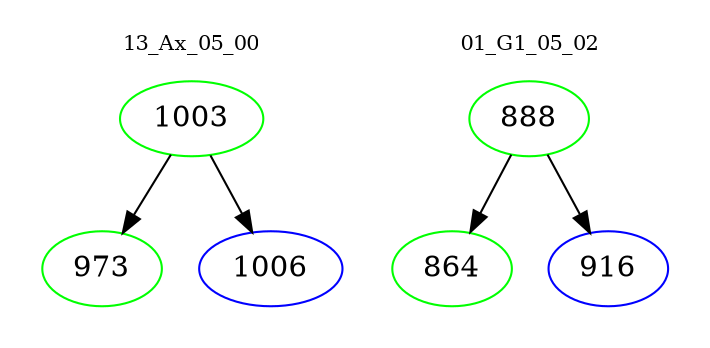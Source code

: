 digraph{
subgraph cluster_0 {
color = white
label = "13_Ax_05_00";
fontsize=10;
T0_1003 [label="1003", color="green"]
T0_1003 -> T0_973 [color="black"]
T0_973 [label="973", color="green"]
T0_1003 -> T0_1006 [color="black"]
T0_1006 [label="1006", color="blue"]
}
subgraph cluster_1 {
color = white
label = "01_G1_05_02";
fontsize=10;
T1_888 [label="888", color="green"]
T1_888 -> T1_864 [color="black"]
T1_864 [label="864", color="green"]
T1_888 -> T1_916 [color="black"]
T1_916 [label="916", color="blue"]
}
}
